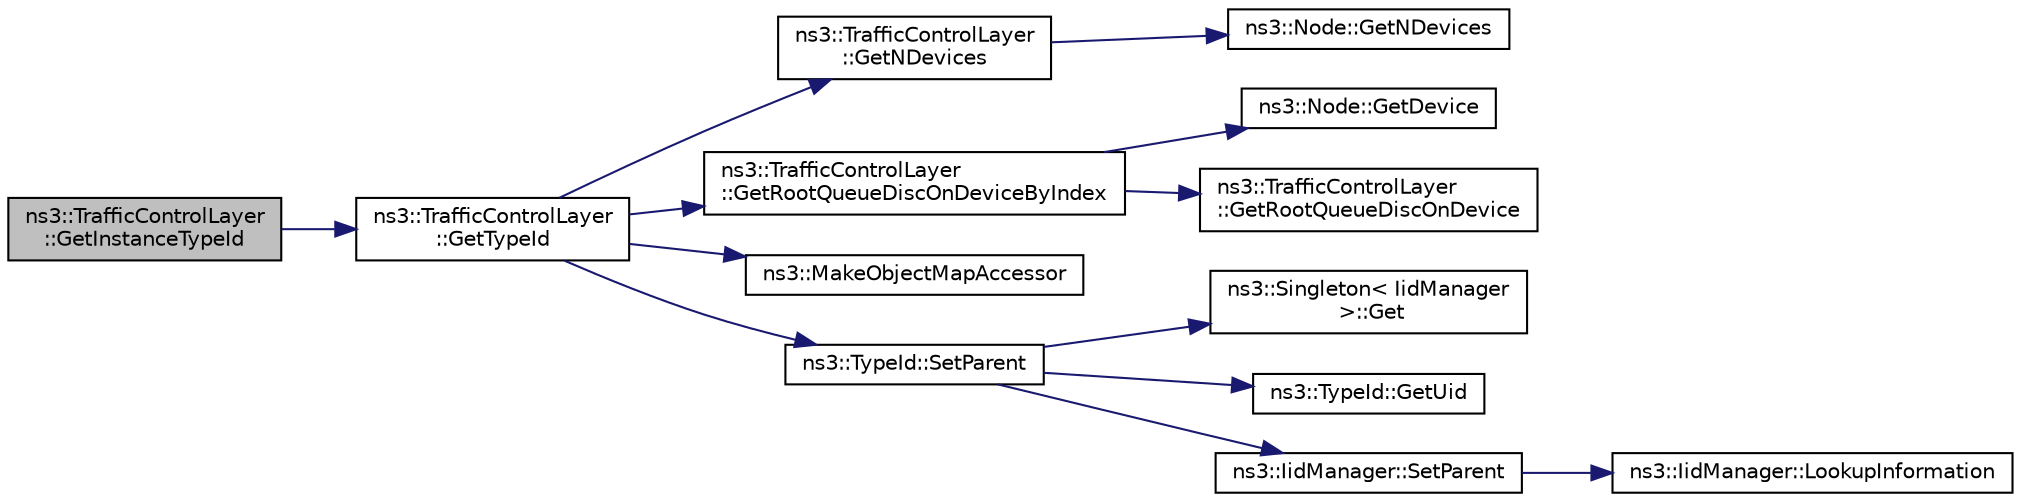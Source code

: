 digraph "ns3::TrafficControlLayer::GetInstanceTypeId"
{
 // LATEX_PDF_SIZE
  edge [fontname="Helvetica",fontsize="10",labelfontname="Helvetica",labelfontsize="10"];
  node [fontname="Helvetica",fontsize="10",shape=record];
  rankdir="LR";
  Node1 [label="ns3::TrafficControlLayer\l::GetInstanceTypeId",height=0.2,width=0.4,color="black", fillcolor="grey75", style="filled", fontcolor="black",tooltip="Get the type ID for the instance."];
  Node1 -> Node2 [color="midnightblue",fontsize="10",style="solid",fontname="Helvetica"];
  Node2 [label="ns3::TrafficControlLayer\l::GetTypeId",height=0.2,width=0.4,color="black", fillcolor="white", style="filled",URL="$classns3_1_1_traffic_control_layer.html#a6710fc399667be74683173183dbb9975",tooltip="Get the type ID."];
  Node2 -> Node3 [color="midnightblue",fontsize="10",style="solid",fontname="Helvetica"];
  Node3 [label="ns3::TrafficControlLayer\l::GetNDevices",height=0.2,width=0.4,color="black", fillcolor="white", style="filled",URL="$classns3_1_1_traffic_control_layer.html#a5f3d3b7072ee1d46e904904defb84839",tooltip="Required by the object map accessor."];
  Node3 -> Node4 [color="midnightblue",fontsize="10",style="solid",fontname="Helvetica"];
  Node4 [label="ns3::Node::GetNDevices",height=0.2,width=0.4,color="black", fillcolor="white", style="filled",URL="$classns3_1_1_node.html#ab160c405a94d258f6fc5e4e3fd33cecd",tooltip=" "];
  Node2 -> Node5 [color="midnightblue",fontsize="10",style="solid",fontname="Helvetica"];
  Node5 [label="ns3::TrafficControlLayer\l::GetRootQueueDiscOnDeviceByIndex",height=0.2,width=0.4,color="black", fillcolor="white", style="filled",URL="$classns3_1_1_traffic_control_layer.html#a28d936137abf6fa7cc5833a11006ac83",tooltip="Required by the object map accessor."];
  Node5 -> Node6 [color="midnightblue",fontsize="10",style="solid",fontname="Helvetica"];
  Node6 [label="ns3::Node::GetDevice",height=0.2,width=0.4,color="black", fillcolor="white", style="filled",URL="$classns3_1_1_node.html#ad5e10d46d12a255573c53d5db0fc043b",tooltip="Retrieve the index-th NetDevice associated to this node."];
  Node5 -> Node7 [color="midnightblue",fontsize="10",style="solid",fontname="Helvetica"];
  Node7 [label="ns3::TrafficControlLayer\l::GetRootQueueDiscOnDevice",height=0.2,width=0.4,color="black", fillcolor="white", style="filled",URL="$classns3_1_1_traffic_control_layer.html#abc680f5d601bdf9d549bb2f958f0619f",tooltip="This method can be used to get the root queue disc installed on a device."];
  Node2 -> Node8 [color="midnightblue",fontsize="10",style="solid",fontname="Helvetica"];
  Node8 [label="ns3::MakeObjectMapAccessor",height=0.2,width=0.4,color="black", fillcolor="white", style="filled",URL="$group__attribute___object_map.html#gacfdf708e388c66beea68eb5ecdcb7456",tooltip="MakeAccessorHelper implementation for ObjectVector."];
  Node2 -> Node9 [color="midnightblue",fontsize="10",style="solid",fontname="Helvetica"];
  Node9 [label="ns3::TypeId::SetParent",height=0.2,width=0.4,color="black", fillcolor="white", style="filled",URL="$classns3_1_1_type_id.html#abaaca67ab7d2471067e7c275df0f7309",tooltip="Set the parent TypeId."];
  Node9 -> Node10 [color="midnightblue",fontsize="10",style="solid",fontname="Helvetica"];
  Node10 [label="ns3::Singleton\< IidManager\l \>::Get",height=0.2,width=0.4,color="black", fillcolor="white", style="filled",URL="$classns3_1_1_singleton.html#a80a2cd3c25a27ea72add7a9f7a141ffa",tooltip="Get a pointer to the singleton instance."];
  Node9 -> Node11 [color="midnightblue",fontsize="10",style="solid",fontname="Helvetica"];
  Node11 [label="ns3::TypeId::GetUid",height=0.2,width=0.4,color="black", fillcolor="white", style="filled",URL="$classns3_1_1_type_id.html#a429535085325d6f926724771446d9047",tooltip="Get the internal id of this TypeId."];
  Node9 -> Node12 [color="midnightblue",fontsize="10",style="solid",fontname="Helvetica"];
  Node12 [label="ns3::IidManager::SetParent",height=0.2,width=0.4,color="black", fillcolor="white", style="filled",URL="$classns3_1_1_iid_manager.html#a4042931260554c907699367b6811426f",tooltip="Set the parent of a type id."];
  Node12 -> Node13 [color="midnightblue",fontsize="10",style="solid",fontname="Helvetica"];
  Node13 [label="ns3::IidManager::LookupInformation",height=0.2,width=0.4,color="black", fillcolor="white", style="filled",URL="$classns3_1_1_iid_manager.html#a84af06b798b21fa700469a3ac5f65f3f",tooltip="Retrieve the information record for a type."];
}
